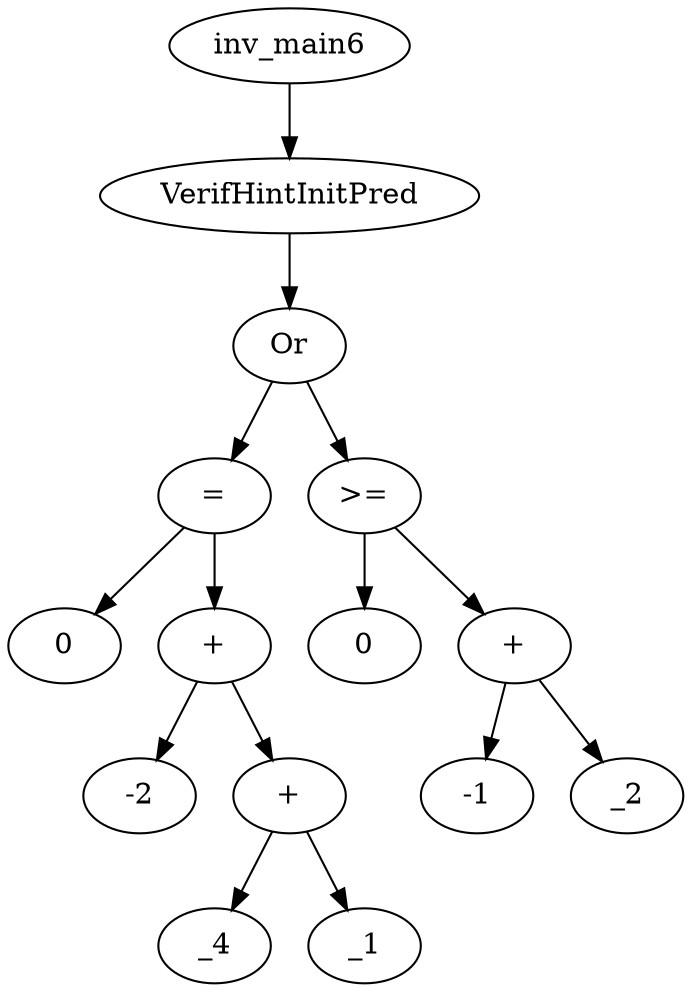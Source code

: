 digraph dag {
0 [label="inv_main6"];
1 [label="VerifHintInitPred"];
2 [label="Or"];
3 [label="="];
4 [label="0"];
5 [label="+"];
6 [label="-2"];
7 [label="+"];
8 [label="_4"];
9 [label="_1"];
10 [label=">="];
11 [label="0"];
12 [label="+"];
13 [label="-1"];
14 [label="_2"];
0->1
1->2
2->3
2 -> 10
3->5
3 -> 4
5->7
5 -> 6
7->9
7 -> 8
10->12
10 -> 11
12->14
12 -> 13
}

